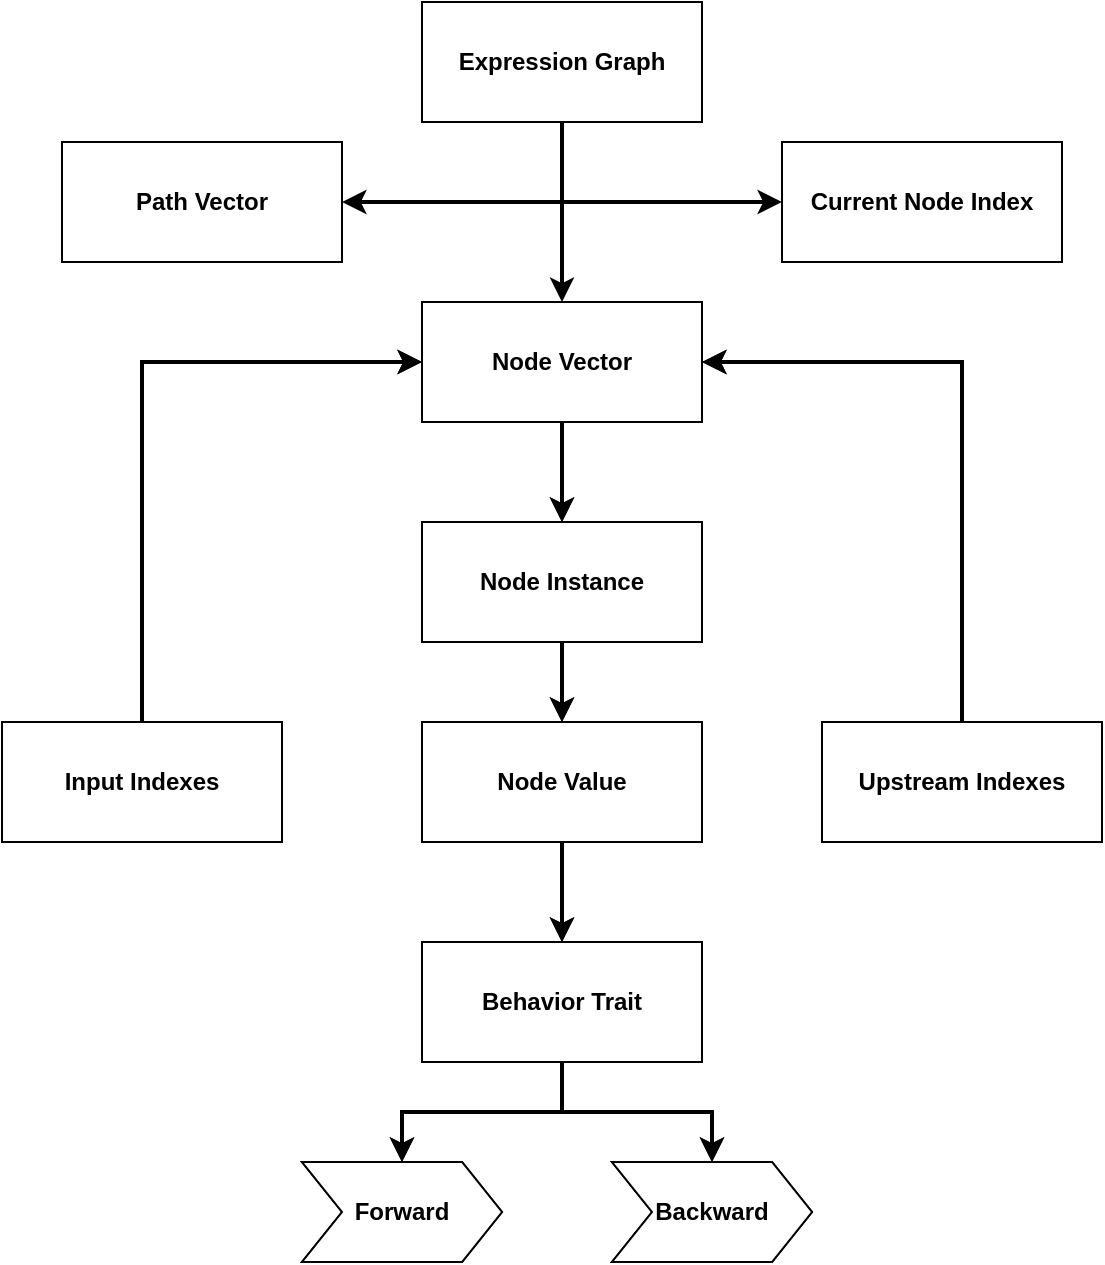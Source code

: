<mxfile version="27.0.9">
  <diagram name="Page-1" id="POKbRjyyL2bzoQBOzGFW">
    <mxGraphModel dx="1305" dy="795" grid="1" gridSize="10" guides="1" tooltips="1" connect="1" arrows="1" fold="1" page="1" pageScale="1" pageWidth="850" pageHeight="1100" math="0" shadow="0">
      <root>
        <mxCell id="0" />
        <mxCell id="1" parent="0" />
        <mxCell id="3dY2C-kk_1Szfm6JkUA_-1" value="&lt;b&gt;Expression Graph&lt;/b&gt;" style="rounded=0;whiteSpace=wrap;html=1;" parent="1" vertex="1">
          <mxGeometry x="330" y="60" width="140" height="60" as="geometry" />
        </mxCell>
        <mxCell id="3dY2C-kk_1Szfm6JkUA_-13" style="edgeStyle=orthogonalEdgeStyle;rounded=0;orthogonalLoop=1;jettySize=auto;html=1;exitX=0.5;exitY=1;exitDx=0;exitDy=0;entryX=0.5;entryY=0;entryDx=0;entryDy=0;strokeWidth=2;" parent="1" source="3dY2C-kk_1Szfm6JkUA_-2" target="3dY2C-kk_1Szfm6JkUA_-3" edge="1">
          <mxGeometry relative="1" as="geometry" />
        </mxCell>
        <mxCell id="3dY2C-kk_1Szfm6JkUA_-2" value="&lt;b&gt;Node Vector&lt;/b&gt;" style="rounded=0;whiteSpace=wrap;html=1;" parent="1" vertex="1">
          <mxGeometry x="330" y="210" width="140" height="60" as="geometry" />
        </mxCell>
        <mxCell id="3dY2C-kk_1Szfm6JkUA_-11" style="edgeStyle=orthogonalEdgeStyle;rounded=0;orthogonalLoop=1;jettySize=auto;html=1;exitX=0.5;exitY=1;exitDx=0;exitDy=0;entryX=0.5;entryY=0;entryDx=0;entryDy=0;strokeWidth=2;" parent="1" source="3dY2C-kk_1Szfm6JkUA_-3" target="3dY2C-kk_1Szfm6JkUA_-5" edge="1">
          <mxGeometry relative="1" as="geometry" />
        </mxCell>
        <mxCell id="3dY2C-kk_1Szfm6JkUA_-3" value="&lt;b&gt;Node Instance&lt;/b&gt;" style="rounded=0;whiteSpace=wrap;html=1;" parent="1" vertex="1">
          <mxGeometry x="330" y="320" width="140" height="60" as="geometry" />
        </mxCell>
        <mxCell id="3dY2C-kk_1Szfm6JkUA_-10" style="edgeStyle=orthogonalEdgeStyle;rounded=0;orthogonalLoop=1;jettySize=auto;html=1;exitX=0.5;exitY=0;exitDx=0;exitDy=0;entryX=0;entryY=0.5;entryDx=0;entryDy=0;strokeWidth=2;" parent="1" source="3dY2C-kk_1Szfm6JkUA_-4" target="3dY2C-kk_1Szfm6JkUA_-2" edge="1">
          <mxGeometry relative="1" as="geometry" />
        </mxCell>
        <mxCell id="3dY2C-kk_1Szfm6JkUA_-4" value="&lt;b&gt;Input Indexes&lt;/b&gt;" style="rounded=0;whiteSpace=wrap;html=1;" parent="1" vertex="1">
          <mxGeometry x="120" y="420" width="140" height="60" as="geometry" />
        </mxCell>
        <mxCell id="3dY2C-kk_1Szfm6JkUA_-20" style="edgeStyle=orthogonalEdgeStyle;rounded=0;orthogonalLoop=1;jettySize=auto;html=1;exitX=0.5;exitY=1;exitDx=0;exitDy=0;entryX=0.5;entryY=0;entryDx=0;entryDy=0;strokeWidth=2;" parent="1" source="3dY2C-kk_1Szfm6JkUA_-5" target="3dY2C-kk_1Szfm6JkUA_-14" edge="1">
          <mxGeometry relative="1" as="geometry" />
        </mxCell>
        <mxCell id="3dY2C-kk_1Szfm6JkUA_-5" value="&lt;b&gt;Node Value&lt;/b&gt;" style="rounded=0;whiteSpace=wrap;html=1;" parent="1" vertex="1">
          <mxGeometry x="330" y="420" width="140" height="60" as="geometry" />
        </mxCell>
        <mxCell id="3dY2C-kk_1Szfm6JkUA_-9" style="edgeStyle=orthogonalEdgeStyle;rounded=0;orthogonalLoop=1;jettySize=auto;html=1;exitX=0.5;exitY=0;exitDx=0;exitDy=0;entryX=1;entryY=0.5;entryDx=0;entryDy=0;strokeWidth=2;" parent="1" source="3dY2C-kk_1Szfm6JkUA_-6" target="3dY2C-kk_1Szfm6JkUA_-2" edge="1">
          <mxGeometry relative="1" as="geometry" />
        </mxCell>
        <mxCell id="3dY2C-kk_1Szfm6JkUA_-6" value="&lt;b&gt;Upstream Indexes&lt;/b&gt;" style="rounded=0;whiteSpace=wrap;html=1;" parent="1" vertex="1">
          <mxGeometry x="530" y="420" width="140" height="60" as="geometry" />
        </mxCell>
        <mxCell id="3dY2C-kk_1Szfm6JkUA_-18" style="edgeStyle=orthogonalEdgeStyle;rounded=0;orthogonalLoop=1;jettySize=auto;html=1;exitX=0.5;exitY=1;exitDx=0;exitDy=0;entryX=0.5;entryY=0;entryDx=0;entryDy=0;strokeWidth=2;" parent="1" source="3dY2C-kk_1Szfm6JkUA_-14" target="3dY2C-kk_1Szfm6JkUA_-16" edge="1">
          <mxGeometry relative="1" as="geometry" />
        </mxCell>
        <mxCell id="3dY2C-kk_1Szfm6JkUA_-19" style="edgeStyle=orthogonalEdgeStyle;rounded=0;orthogonalLoop=1;jettySize=auto;html=1;exitX=0.5;exitY=1;exitDx=0;exitDy=0;entryX=0.5;entryY=0;entryDx=0;entryDy=0;strokeWidth=2;" parent="1" source="3dY2C-kk_1Szfm6JkUA_-14" target="3dY2C-kk_1Szfm6JkUA_-17" edge="1">
          <mxGeometry relative="1" as="geometry" />
        </mxCell>
        <mxCell id="3dY2C-kk_1Szfm6JkUA_-14" value="&lt;b&gt;Behavior Trait&lt;/b&gt;" style="rounded=0;whiteSpace=wrap;html=1;" parent="1" vertex="1">
          <mxGeometry x="330" y="530" width="140" height="60" as="geometry" />
        </mxCell>
        <mxCell id="3dY2C-kk_1Szfm6JkUA_-16" value="&lt;b&gt;Forward&lt;/b&gt;" style="shape=step;perimeter=stepPerimeter;whiteSpace=wrap;html=1;fixedSize=1;" parent="1" vertex="1">
          <mxGeometry x="270" y="640" width="100" height="50" as="geometry" />
        </mxCell>
        <mxCell id="3dY2C-kk_1Szfm6JkUA_-17" value="&lt;b&gt;Backward&lt;/b&gt;" style="shape=step;perimeter=stepPerimeter;whiteSpace=wrap;html=1;fixedSize=1;" parent="1" vertex="1">
          <mxGeometry x="425" y="640" width="100" height="50" as="geometry" />
        </mxCell>
        <mxCell id="YpAaJxjV6s102Lq9Llkv-20" style="edgeStyle=orthogonalEdgeStyle;rounded=0;orthogonalLoop=1;jettySize=auto;html=1;exitX=0.5;exitY=1;exitDx=0;exitDy=0;strokeWidth=2;" edge="1" parent="1" source="YpAaJxjV6s102Lq9Llkv-2">
          <mxGeometry relative="1" as="geometry">
            <mxPoint x="400" y="210" as="targetPoint" />
          </mxGeometry>
        </mxCell>
        <mxCell id="YpAaJxjV6s102Lq9Llkv-21" style="edgeStyle=orthogonalEdgeStyle;rounded=0;orthogonalLoop=1;jettySize=auto;html=1;exitX=0.5;exitY=1;exitDx=0;exitDy=0;entryX=1;entryY=0.5;entryDx=0;entryDy=0;strokeWidth=2;" edge="1" parent="1" source="YpAaJxjV6s102Lq9Llkv-2" target="YpAaJxjV6s102Lq9Llkv-18">
          <mxGeometry relative="1" as="geometry" />
        </mxCell>
        <mxCell id="YpAaJxjV6s102Lq9Llkv-22" style="edgeStyle=orthogonalEdgeStyle;rounded=0;orthogonalLoop=1;jettySize=auto;html=1;exitX=0.5;exitY=1;exitDx=0;exitDy=0;entryX=0;entryY=0.5;entryDx=0;entryDy=0;strokeWidth=2;" edge="1" parent="1" source="YpAaJxjV6s102Lq9Llkv-2" target="YpAaJxjV6s102Lq9Llkv-19">
          <mxGeometry relative="1" as="geometry" />
        </mxCell>
        <mxCell id="YpAaJxjV6s102Lq9Llkv-2" value="&lt;b&gt;Expression Graph&lt;/b&gt;" style="rounded=0;whiteSpace=wrap;html=1;" vertex="1" parent="1">
          <mxGeometry x="330" y="60" width="140" height="60" as="geometry" />
        </mxCell>
        <mxCell id="YpAaJxjV6s102Lq9Llkv-3" style="edgeStyle=orthogonalEdgeStyle;rounded=0;orthogonalLoop=1;jettySize=auto;html=1;exitX=0.5;exitY=1;exitDx=0;exitDy=0;entryX=0.5;entryY=0;entryDx=0;entryDy=0;strokeWidth=2;" edge="1" parent="1" source="YpAaJxjV6s102Lq9Llkv-4" target="YpAaJxjV6s102Lq9Llkv-6">
          <mxGeometry relative="1" as="geometry" />
        </mxCell>
        <mxCell id="YpAaJxjV6s102Lq9Llkv-4" value="&lt;b&gt;Node Vector&lt;/b&gt;" style="rounded=0;whiteSpace=wrap;html=1;" vertex="1" parent="1">
          <mxGeometry x="330" y="210" width="140" height="60" as="geometry" />
        </mxCell>
        <mxCell id="YpAaJxjV6s102Lq9Llkv-5" style="edgeStyle=orthogonalEdgeStyle;rounded=0;orthogonalLoop=1;jettySize=auto;html=1;exitX=0.5;exitY=1;exitDx=0;exitDy=0;entryX=0.5;entryY=0;entryDx=0;entryDy=0;strokeWidth=2;" edge="1" parent="1" source="YpAaJxjV6s102Lq9Llkv-6" target="YpAaJxjV6s102Lq9Llkv-10">
          <mxGeometry relative="1" as="geometry" />
        </mxCell>
        <mxCell id="YpAaJxjV6s102Lq9Llkv-6" value="&lt;b&gt;Node Instance&lt;/b&gt;" style="rounded=0;whiteSpace=wrap;html=1;" vertex="1" parent="1">
          <mxGeometry x="330" y="320" width="140" height="60" as="geometry" />
        </mxCell>
        <mxCell id="YpAaJxjV6s102Lq9Llkv-7" style="edgeStyle=orthogonalEdgeStyle;rounded=0;orthogonalLoop=1;jettySize=auto;html=1;exitX=0.5;exitY=0;exitDx=0;exitDy=0;entryX=0;entryY=0.5;entryDx=0;entryDy=0;strokeWidth=2;" edge="1" parent="1" source="YpAaJxjV6s102Lq9Llkv-8" target="YpAaJxjV6s102Lq9Llkv-4">
          <mxGeometry relative="1" as="geometry" />
        </mxCell>
        <mxCell id="YpAaJxjV6s102Lq9Llkv-8" value="&lt;b&gt;Input Indexes&lt;/b&gt;" style="rounded=0;whiteSpace=wrap;html=1;" vertex="1" parent="1">
          <mxGeometry x="120" y="420" width="140" height="60" as="geometry" />
        </mxCell>
        <mxCell id="YpAaJxjV6s102Lq9Llkv-9" style="edgeStyle=orthogonalEdgeStyle;rounded=0;orthogonalLoop=1;jettySize=auto;html=1;exitX=0.5;exitY=1;exitDx=0;exitDy=0;entryX=0.5;entryY=0;entryDx=0;entryDy=0;strokeWidth=2;" edge="1" parent="1" source="YpAaJxjV6s102Lq9Llkv-10" target="YpAaJxjV6s102Lq9Llkv-15">
          <mxGeometry relative="1" as="geometry" />
        </mxCell>
        <mxCell id="YpAaJxjV6s102Lq9Llkv-10" value="&lt;b&gt;Node Value&lt;/b&gt;" style="rounded=0;whiteSpace=wrap;html=1;" vertex="1" parent="1">
          <mxGeometry x="330" y="420" width="140" height="60" as="geometry" />
        </mxCell>
        <mxCell id="YpAaJxjV6s102Lq9Llkv-11" style="edgeStyle=orthogonalEdgeStyle;rounded=0;orthogonalLoop=1;jettySize=auto;html=1;exitX=0.5;exitY=0;exitDx=0;exitDy=0;entryX=1;entryY=0.5;entryDx=0;entryDy=0;strokeWidth=2;" edge="1" parent="1" source="YpAaJxjV6s102Lq9Llkv-12" target="YpAaJxjV6s102Lq9Llkv-4">
          <mxGeometry relative="1" as="geometry" />
        </mxCell>
        <mxCell id="YpAaJxjV6s102Lq9Llkv-12" value="&lt;b&gt;Upstream Indexes&lt;/b&gt;" style="rounded=0;whiteSpace=wrap;html=1;" vertex="1" parent="1">
          <mxGeometry x="530" y="420" width="140" height="60" as="geometry" />
        </mxCell>
        <mxCell id="YpAaJxjV6s102Lq9Llkv-13" style="edgeStyle=orthogonalEdgeStyle;rounded=0;orthogonalLoop=1;jettySize=auto;html=1;exitX=0.5;exitY=1;exitDx=0;exitDy=0;entryX=0.5;entryY=0;entryDx=0;entryDy=0;strokeWidth=2;" edge="1" parent="1" source="YpAaJxjV6s102Lq9Llkv-15" target="YpAaJxjV6s102Lq9Llkv-16">
          <mxGeometry relative="1" as="geometry" />
        </mxCell>
        <mxCell id="YpAaJxjV6s102Lq9Llkv-14" style="edgeStyle=orthogonalEdgeStyle;rounded=0;orthogonalLoop=1;jettySize=auto;html=1;exitX=0.5;exitY=1;exitDx=0;exitDy=0;entryX=0.5;entryY=0;entryDx=0;entryDy=0;strokeWidth=2;" edge="1" parent="1" source="YpAaJxjV6s102Lq9Llkv-15" target="YpAaJxjV6s102Lq9Llkv-17">
          <mxGeometry relative="1" as="geometry" />
        </mxCell>
        <mxCell id="YpAaJxjV6s102Lq9Llkv-15" value="&lt;b&gt;Behavior Trait&lt;/b&gt;" style="rounded=0;whiteSpace=wrap;html=1;" vertex="1" parent="1">
          <mxGeometry x="330" y="530" width="140" height="60" as="geometry" />
        </mxCell>
        <mxCell id="YpAaJxjV6s102Lq9Llkv-16" value="&lt;b&gt;Forward&lt;/b&gt;" style="shape=step;perimeter=stepPerimeter;whiteSpace=wrap;html=1;fixedSize=1;" vertex="1" parent="1">
          <mxGeometry x="270" y="640" width="100" height="50" as="geometry" />
        </mxCell>
        <mxCell id="YpAaJxjV6s102Lq9Llkv-17" value="&lt;b&gt;Backward&lt;/b&gt;" style="shape=step;perimeter=stepPerimeter;whiteSpace=wrap;html=1;fixedSize=1;" vertex="1" parent="1">
          <mxGeometry x="425" y="640" width="100" height="50" as="geometry" />
        </mxCell>
        <mxCell id="YpAaJxjV6s102Lq9Llkv-18" value="&lt;b&gt;Path Vector&lt;/b&gt;" style="rounded=0;whiteSpace=wrap;html=1;" vertex="1" parent="1">
          <mxGeometry x="150" y="130" width="140" height="60" as="geometry" />
        </mxCell>
        <mxCell id="YpAaJxjV6s102Lq9Llkv-19" value="&lt;b&gt;Current Node Index&lt;/b&gt;" style="rounded=0;whiteSpace=wrap;html=1;" vertex="1" parent="1">
          <mxGeometry x="510" y="130" width="140" height="60" as="geometry" />
        </mxCell>
      </root>
    </mxGraphModel>
  </diagram>
</mxfile>
